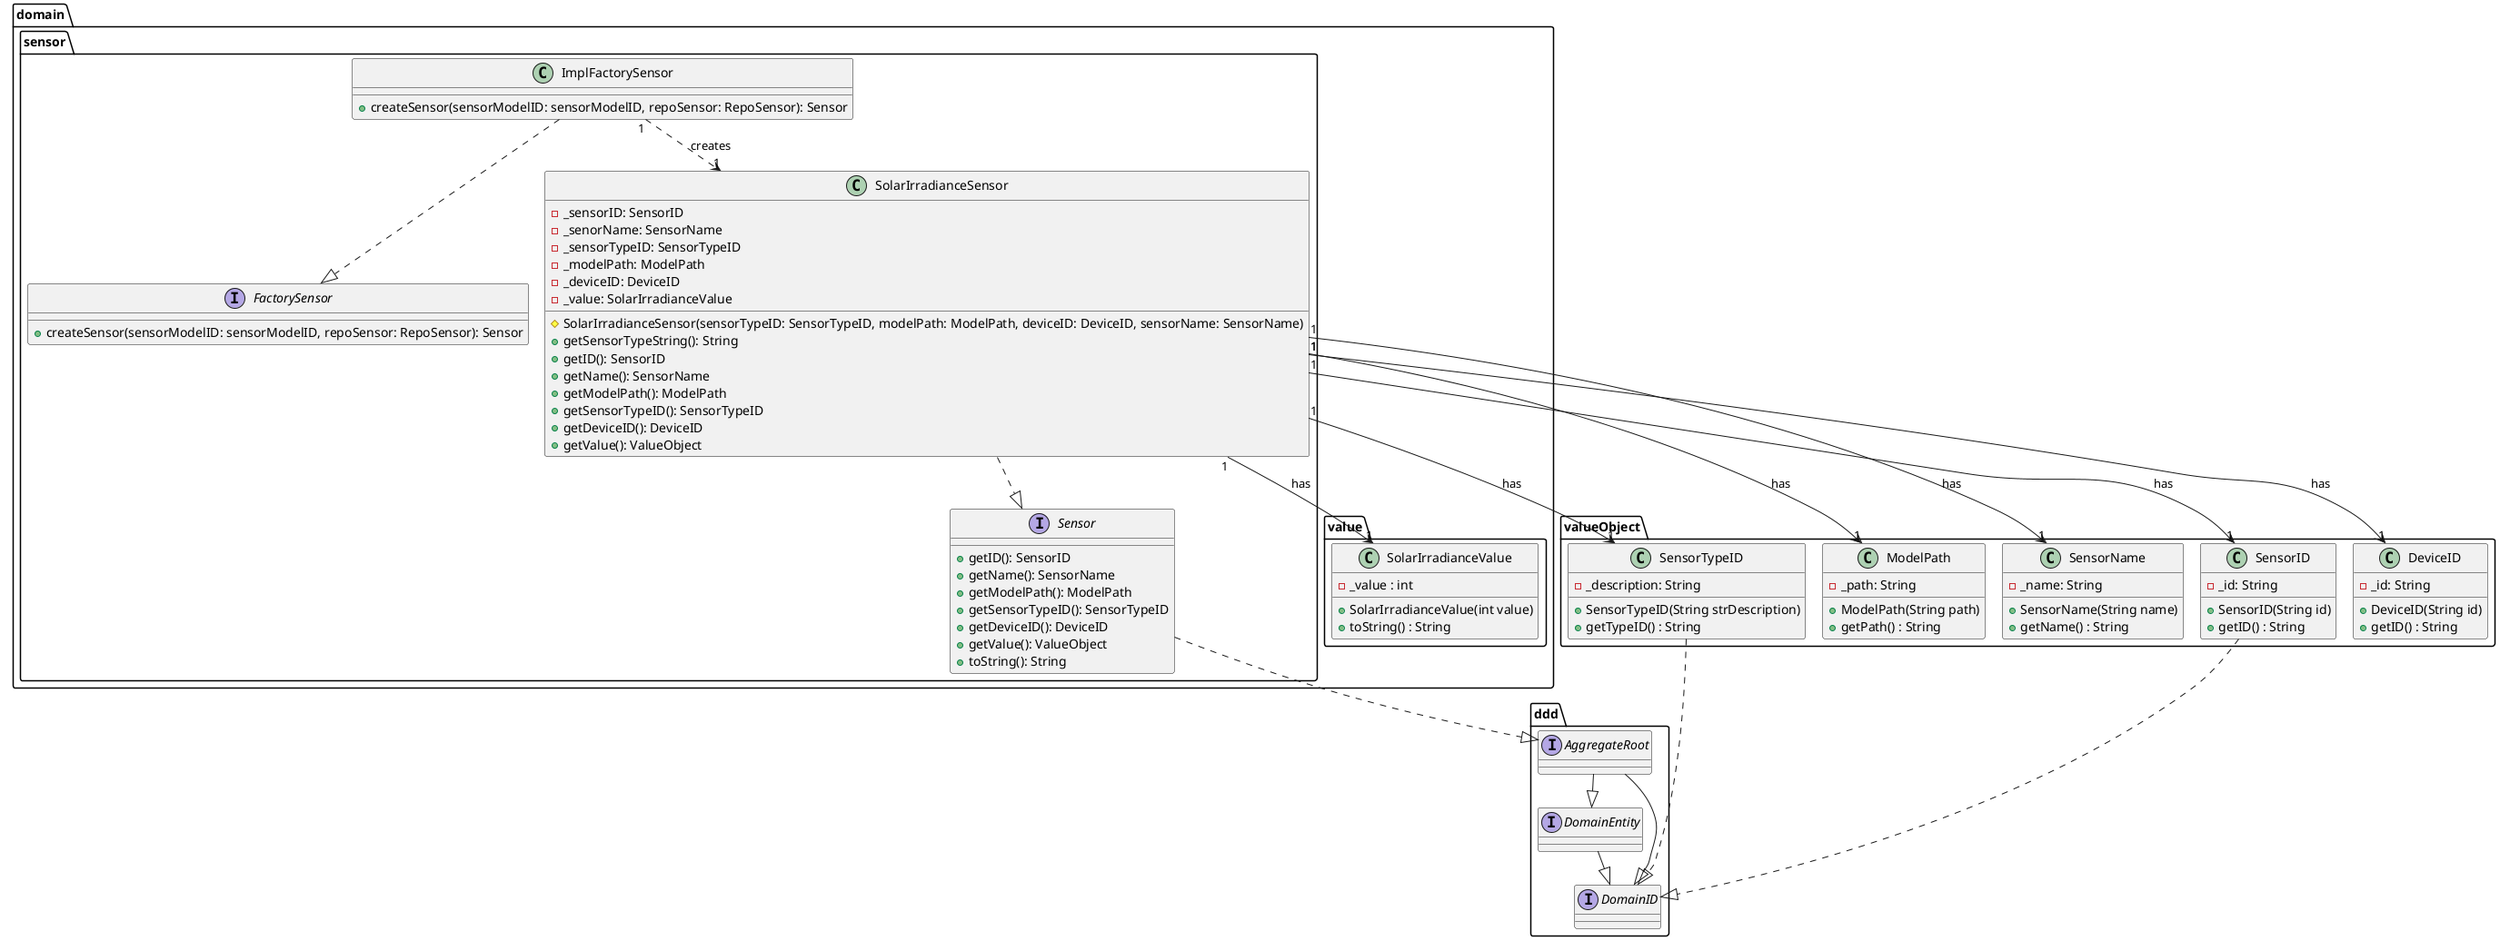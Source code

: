 @startuml
!pragma layout smetana

package domain.sensor {
    interface Sensor {
        + getID(): SensorID
        + getName(): SensorName
        + getModelPath(): ModelPath
        + getSensorTypeID(): SensorTypeID
        + getDeviceID(): DeviceID
        + getValue(): ValueObject
        + toString(): String
    }
    interface FactorySensor {
        + createSensor(sensorModelID: sensorModelID, repoSensor: RepoSensor): Sensor
    }
    class ImplFactorySensor {
        + createSensor(sensorModelID: sensorModelID, repoSensor: RepoSensor): Sensor
    }

    class SolarIrradianceSensor {
        - _sensorID: SensorID
        - _senorName: SensorName
        - _sensorTypeID: SensorTypeID
        - _modelPath: ModelPath
        - _deviceID: DeviceID
        - _value: SolarIrradianceValue
        # SolarIrradianceSensor(sensorTypeID: SensorTypeID, modelPath: ModelPath, deviceID: DeviceID, sensorName: SensorName)
        + getSensorTypeString(): String
        + getID(): SensorID
        + getName(): SensorName
        + getModelPath(): ModelPath
        + getSensorTypeID(): SensorTypeID
        + getDeviceID(): DeviceID
        + getValue(): ValueObject
    }
}

package domain.value {
  class SolarIrradianceValue {
    - _value : int
    + SolarIrradianceValue(int value)
    + toString() : String
  }
}

package valueObject {
    class SensorTypeID {
        - _description: String
        + SensorTypeID(String strDescription)
        + getTypeID() : String
    }

    class ModelPath {
        - _path: String
        + ModelPath(String path)
        + getPath() : String
    }

    class SensorName {
        - _name: String
        + SensorName(String name)
        + getName() : String
    }

    class SensorID {
        - _id: String
        + SensorID(String id)
        + getID() : String
    }

    class DeviceID {
        - _id: String
        + DeviceID(String id)
        + getID() : String
    }
}

package ddd {

  interface DomainEntity {
  }

  interface DomainID {
  }

  interface AggregateRoot {
  }
}

ImplFactorySensor ..|> FactorySensor
ImplFactorySensor "1" ..> "1" SolarIrradianceSensor : creates

SolarIrradianceSensor ..|> Sensor
SolarIrradianceSensor "1" --> "1" SolarIrradianceValue : has
SolarIrradianceSensor "1" -->  "1" SensorTypeID : has
SolarIrradianceSensor "1" -->  "1" ModelPath : has
SolarIrradianceSensor "1" -->  "1" SensorName : has
SolarIrradianceSensor "1" -->  "1" SensorID : has
SolarIrradianceSensor "1" -->  "1" DeviceID : has

DomainEntity --|> DomainID
AggregateRoot --|> DomainEntity
AggregateRoot --|> DomainID

Sensor ..|> ddd.AggregateRoot

SensorTypeID ..|> ddd.DomainID
SensorID ..|> ddd.DomainID

@enduml
